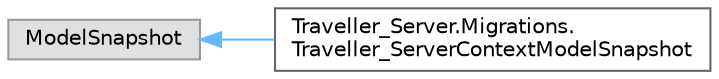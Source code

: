 digraph "Graphical Class Hierarchy"
{
 // LATEX_PDF_SIZE
  bgcolor="transparent";
  edge [fontname=Helvetica,fontsize=10,labelfontname=Helvetica,labelfontsize=10];
  node [fontname=Helvetica,fontsize=10,shape=box,height=0.2,width=0.4];
  rankdir="LR";
  Node0 [label="ModelSnapshot",height=0.2,width=0.4,color="grey60", fillcolor="#E0E0E0", style="filled",tooltip=" "];
  Node0 -> Node1 [dir="back",color="steelblue1",style="solid"];
  Node1 [label="Traveller_Server.Migrations.\lTraveller_ServerContextModelSnapshot",height=0.2,width=0.4,color="grey40", fillcolor="white", style="filled",URL="$class_traveller___server_1_1_migrations_1_1_traveller___server_context_model_snapshot.html",tooltip=" "];
}
